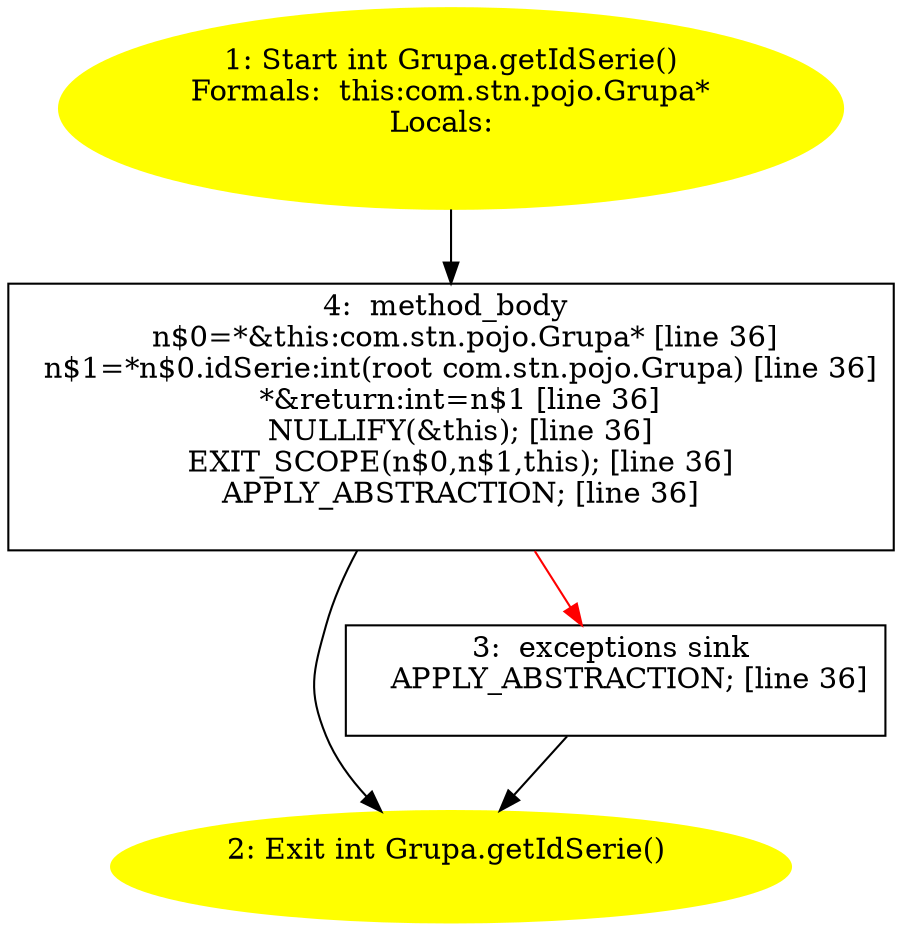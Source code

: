 /* @generated */
digraph cfg {
"com.stn.pojo.Grupa.getIdSerie():int.147ee0cbed776c80d133ee6265a2a2b0_1" [label="1: Start int Grupa.getIdSerie()\nFormals:  this:com.stn.pojo.Grupa*\nLocals:  \n  " color=yellow style=filled]
	

	 "com.stn.pojo.Grupa.getIdSerie():int.147ee0cbed776c80d133ee6265a2a2b0_1" -> "com.stn.pojo.Grupa.getIdSerie():int.147ee0cbed776c80d133ee6265a2a2b0_4" ;
"com.stn.pojo.Grupa.getIdSerie():int.147ee0cbed776c80d133ee6265a2a2b0_2" [label="2: Exit int Grupa.getIdSerie() \n  " color=yellow style=filled]
	

"com.stn.pojo.Grupa.getIdSerie():int.147ee0cbed776c80d133ee6265a2a2b0_3" [label="3:  exceptions sink \n   APPLY_ABSTRACTION; [line 36]\n " shape="box"]
	

	 "com.stn.pojo.Grupa.getIdSerie():int.147ee0cbed776c80d133ee6265a2a2b0_3" -> "com.stn.pojo.Grupa.getIdSerie():int.147ee0cbed776c80d133ee6265a2a2b0_2" ;
"com.stn.pojo.Grupa.getIdSerie():int.147ee0cbed776c80d133ee6265a2a2b0_4" [label="4:  method_body \n   n$0=*&this:com.stn.pojo.Grupa* [line 36]\n  n$1=*n$0.idSerie:int(root com.stn.pojo.Grupa) [line 36]\n  *&return:int=n$1 [line 36]\n  NULLIFY(&this); [line 36]\n  EXIT_SCOPE(n$0,n$1,this); [line 36]\n  APPLY_ABSTRACTION; [line 36]\n " shape="box"]
	

	 "com.stn.pojo.Grupa.getIdSerie():int.147ee0cbed776c80d133ee6265a2a2b0_4" -> "com.stn.pojo.Grupa.getIdSerie():int.147ee0cbed776c80d133ee6265a2a2b0_2" ;
	 "com.stn.pojo.Grupa.getIdSerie():int.147ee0cbed776c80d133ee6265a2a2b0_4" -> "com.stn.pojo.Grupa.getIdSerie():int.147ee0cbed776c80d133ee6265a2a2b0_3" [color="red" ];
}
